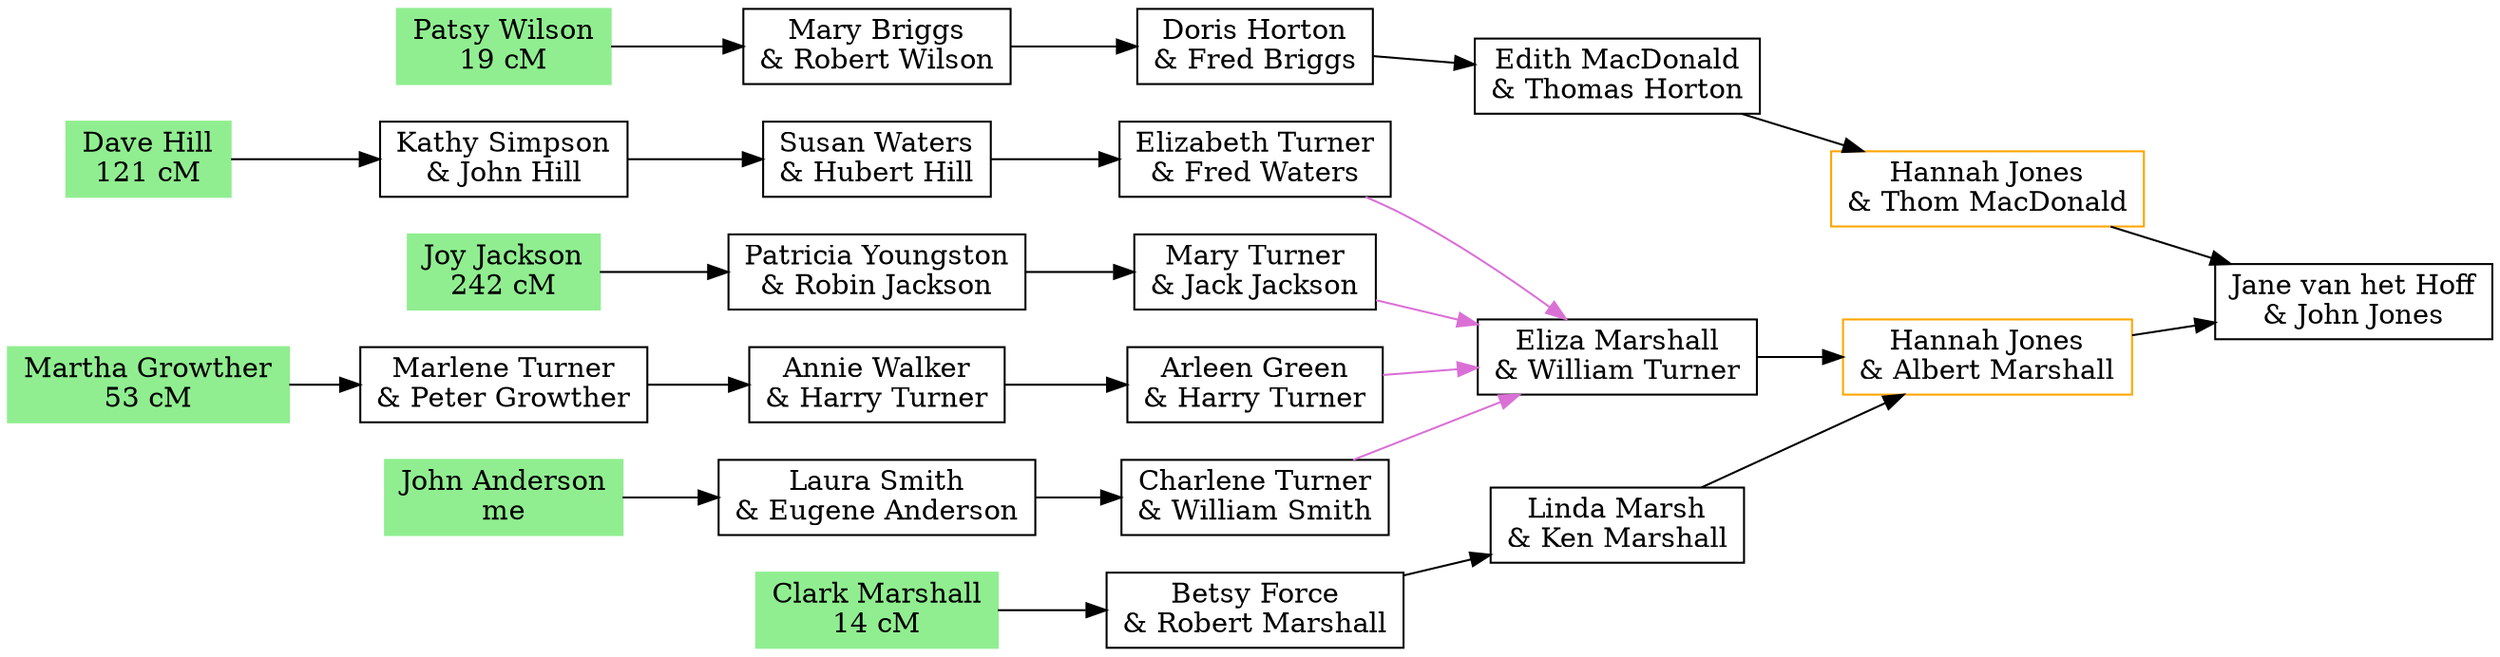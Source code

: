 digraph family {
node [shape=record];
rankdir=LR;
i11 [label="Patsy Wilson\n19 cM",color=lightgreen,style=filled];
i24 [label="Dave Hill\n121 cM",color=lightgreen,style=filled];
i28 [label="Joy Jackson\n242 cM",color=lightgreen,style=filled];
i34 [label="Martha Growther\n53 cM",color=lightgreen,style=filled];
i38 [label="John Anderson\nme",color=lightgreen,style=filled];
i43 [label="Clark Marshall\n14 cM",color=lightgreen,style=filled];
f5 [label="Mary Briggs\n& Robert Wilson"];
f4 [label="Doris Horton\n& Fred Briggs"];
f3 [label="Edith MacDonald\n& Thomas Horton"];
f2 [label="Hannah Jones\n& Thom MacDonald",color=orange];
f1 [label="Jane van het Hoff\n& John Jones"];
f10 [label="Kathy Simpson\n& John Hill"];
f9 [label="Susan Waters\n& Hubert Hill"];
f8 [label="Elizabeth Turner\n& Fred Waters"];
f7 [label="Eliza Marshall\n& William Turner"];
f12 [label="Patricia Youngston\n& Robin Jackson"];
f11 [label="Mary Turner\n& Jack Jackson"];
f15 [label="Marlene Turner\n& Peter Growther"];
f14 [label="Annie Walker\n& Harry Turner"];
f13 [label="Arleen Green\n& Harry Turner"];
f19 [label="Betsy Force\n& Robert Marshall"];
f18 [label="Linda Marsh\n& Ken Marshall"];
f6 [label="Hannah Jones\n& Albert Marshall",color=orange];
f17 [label="Laura Smith\n& Eugene Anderson"];
f16 [label="Charlene Turner\n& William Smith"];
i38 -> f17;
f17 -> f16;
f16 -> f7 [color=orchid];
f7 -> f6;
f6 -> f1;
i11 -> f5;
f5 -> f4;
f4 -> f3;
f3 -> f2;
f2 -> f1;
i24 -> f10;
f10 -> f9;
f9 -> f8;
f8 -> f7 [color=orchid];
i28 -> f12;
f12 -> f11;
f11 -> f7 [color=orchid];
i34 -> f15;
f15 -> f14;
f14 -> f13;
f13 -> f7 [color=orchid];
i43 -> f19;
f19 -> f18;
f18 -> f6;
}
